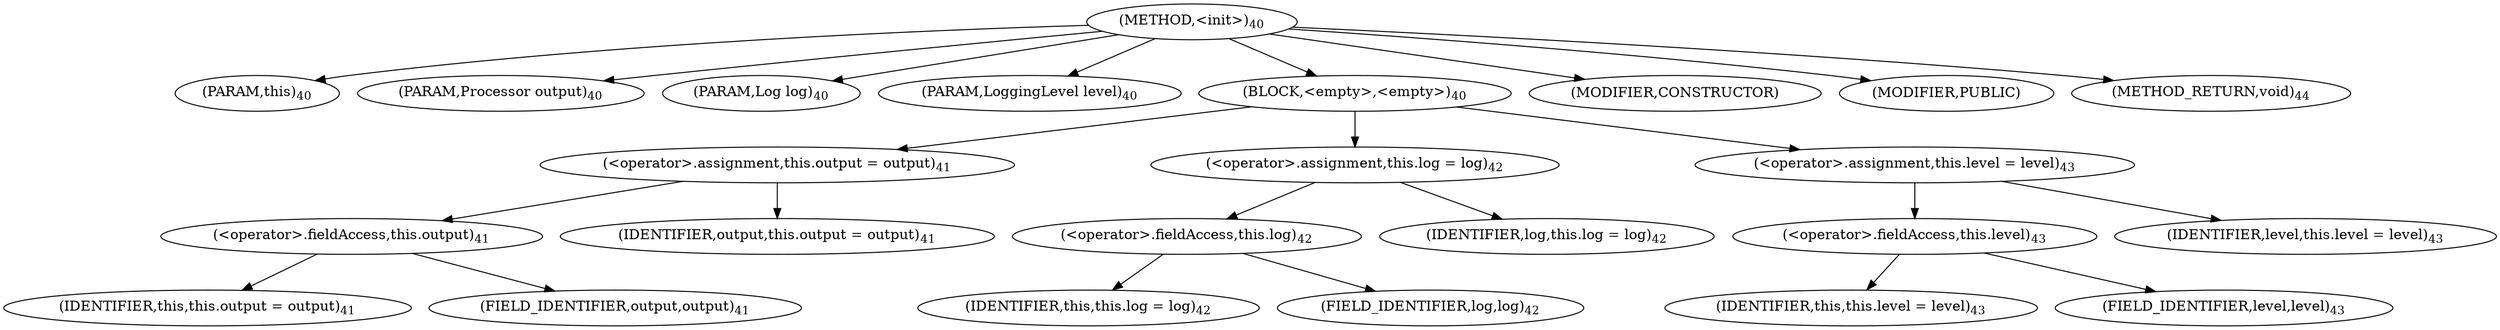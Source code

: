 digraph "&lt;init&gt;" {  
"59" [label = <(METHOD,&lt;init&gt;)<SUB>40</SUB>> ]
"6" [label = <(PARAM,this)<SUB>40</SUB>> ]
"60" [label = <(PARAM,Processor output)<SUB>40</SUB>> ]
"61" [label = <(PARAM,Log log)<SUB>40</SUB>> ]
"62" [label = <(PARAM,LoggingLevel level)<SUB>40</SUB>> ]
"63" [label = <(BLOCK,&lt;empty&gt;,&lt;empty&gt;)<SUB>40</SUB>> ]
"64" [label = <(&lt;operator&gt;.assignment,this.output = output)<SUB>41</SUB>> ]
"65" [label = <(&lt;operator&gt;.fieldAccess,this.output)<SUB>41</SUB>> ]
"5" [label = <(IDENTIFIER,this,this.output = output)<SUB>41</SUB>> ]
"66" [label = <(FIELD_IDENTIFIER,output,output)<SUB>41</SUB>> ]
"67" [label = <(IDENTIFIER,output,this.output = output)<SUB>41</SUB>> ]
"68" [label = <(&lt;operator&gt;.assignment,this.log = log)<SUB>42</SUB>> ]
"69" [label = <(&lt;operator&gt;.fieldAccess,this.log)<SUB>42</SUB>> ]
"7" [label = <(IDENTIFIER,this,this.log = log)<SUB>42</SUB>> ]
"70" [label = <(FIELD_IDENTIFIER,log,log)<SUB>42</SUB>> ]
"71" [label = <(IDENTIFIER,log,this.log = log)<SUB>42</SUB>> ]
"72" [label = <(&lt;operator&gt;.assignment,this.level = level)<SUB>43</SUB>> ]
"73" [label = <(&lt;operator&gt;.fieldAccess,this.level)<SUB>43</SUB>> ]
"8" [label = <(IDENTIFIER,this,this.level = level)<SUB>43</SUB>> ]
"74" [label = <(FIELD_IDENTIFIER,level,level)<SUB>43</SUB>> ]
"75" [label = <(IDENTIFIER,level,this.level = level)<SUB>43</SUB>> ]
"76" [label = <(MODIFIER,CONSTRUCTOR)> ]
"77" [label = <(MODIFIER,PUBLIC)> ]
"78" [label = <(METHOD_RETURN,void)<SUB>44</SUB>> ]
  "59" -> "6" 
  "59" -> "60" 
  "59" -> "61" 
  "59" -> "62" 
  "59" -> "63" 
  "59" -> "76" 
  "59" -> "77" 
  "59" -> "78" 
  "63" -> "64" 
  "63" -> "68" 
  "63" -> "72" 
  "64" -> "65" 
  "64" -> "67" 
  "65" -> "5" 
  "65" -> "66" 
  "68" -> "69" 
  "68" -> "71" 
  "69" -> "7" 
  "69" -> "70" 
  "72" -> "73" 
  "72" -> "75" 
  "73" -> "8" 
  "73" -> "74" 
}
